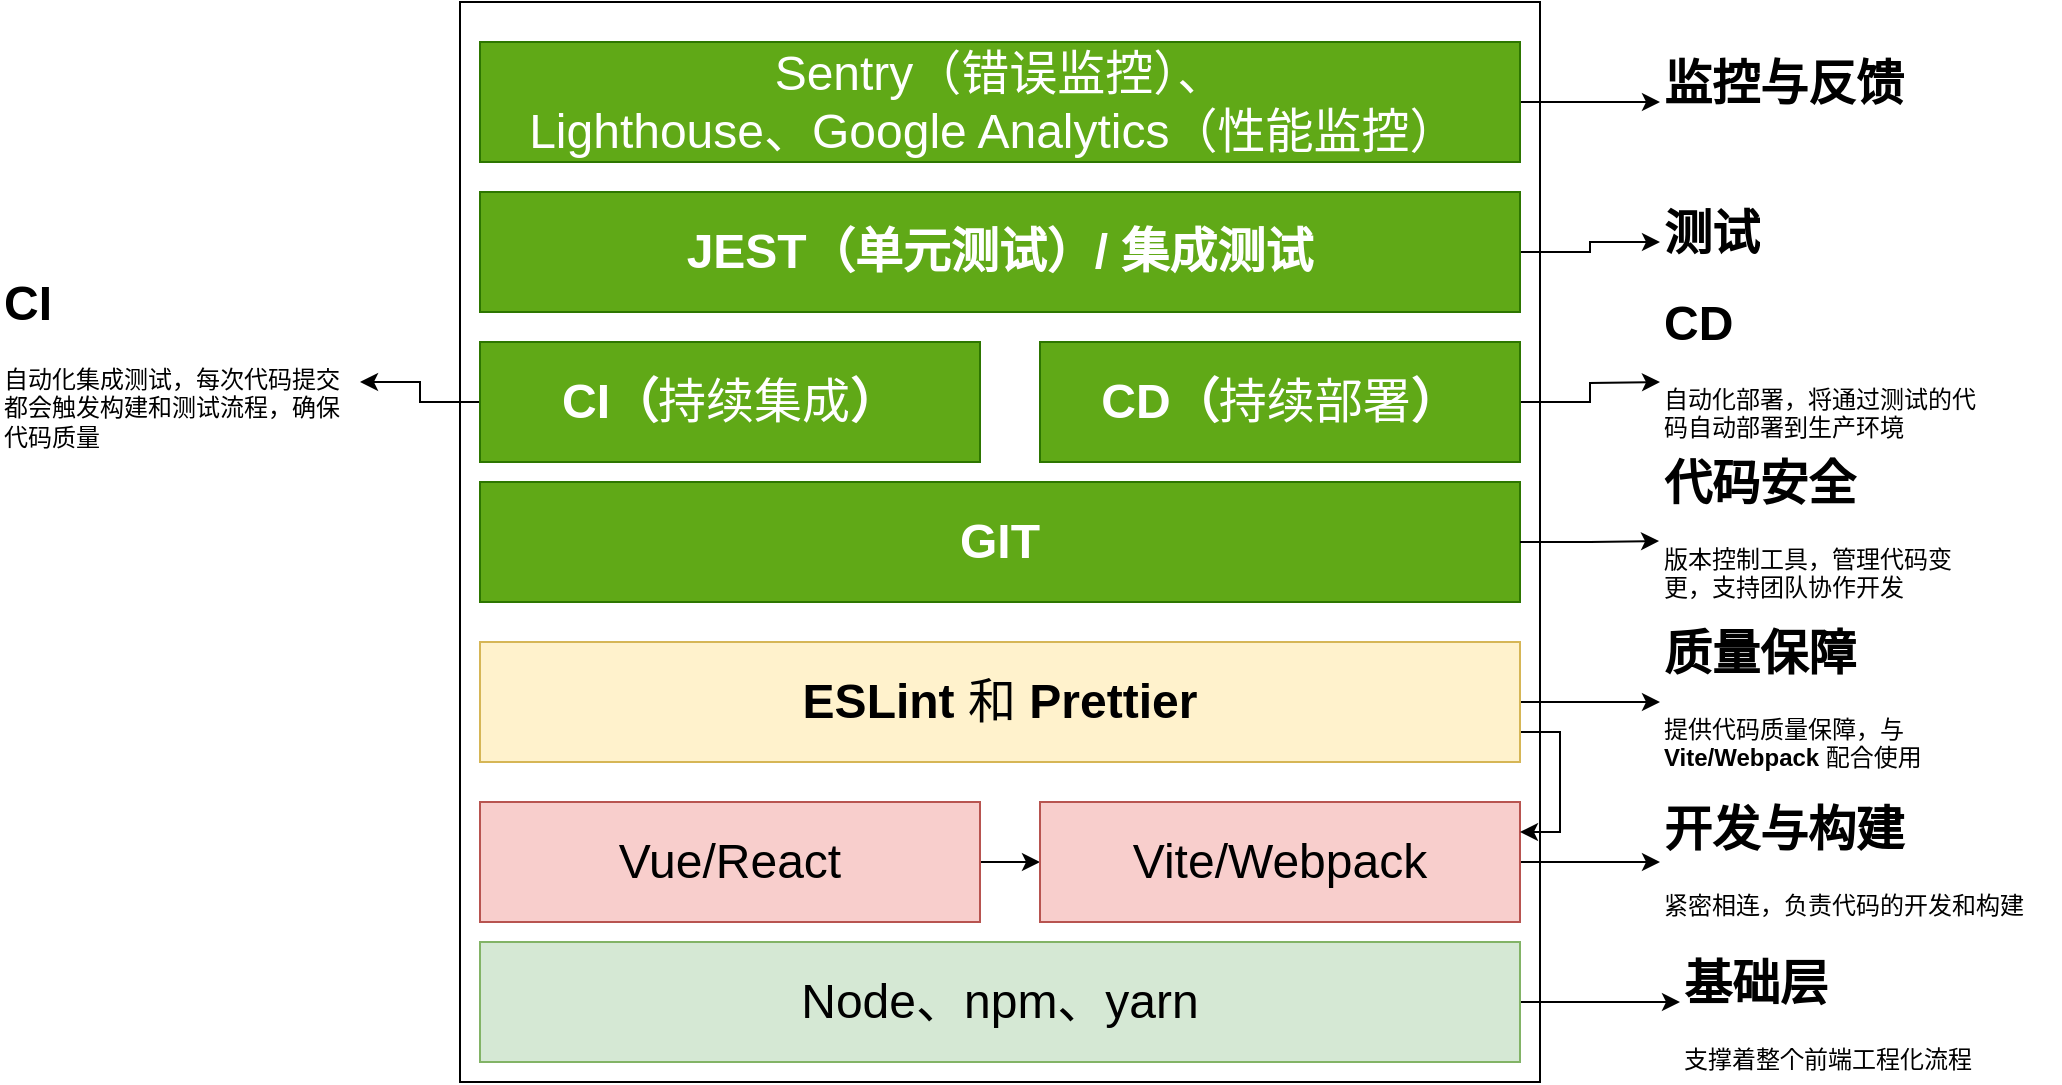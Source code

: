 <mxfile version="24.7.7">
  <diagram name="Page-1" id="SHX6oytUQxFrerYBpx-V">
    <mxGraphModel dx="1061" dy="1813" grid="1" gridSize="10" guides="1" tooltips="1" connect="1" arrows="1" fold="1" page="1" pageScale="1" pageWidth="850" pageHeight="1100" math="0" shadow="0">
      <root>
        <mxCell id="0" />
        <mxCell id="1" parent="0" />
        <mxCell id="z_TlRWwoF-MZvYyIJT39-3" value="" style="whiteSpace=wrap;html=1;aspect=fixed;" vertex="1" parent="1">
          <mxGeometry x="360" y="-40" width="540" height="540" as="geometry" />
        </mxCell>
        <mxCell id="z_TlRWwoF-MZvYyIJT39-6" value="" style="edgeStyle=orthogonalEdgeStyle;rounded=0;orthogonalLoop=1;jettySize=auto;html=1;" edge="1" parent="1" source="z_TlRWwoF-MZvYyIJT39-4">
          <mxGeometry relative="1" as="geometry">
            <mxPoint x="970" y="460" as="targetPoint" />
          </mxGeometry>
        </mxCell>
        <mxCell id="z_TlRWwoF-MZvYyIJT39-4" value="&lt;font style=&quot;font-size: 24px;&quot;&gt;Node、npm、yarn&lt;/font&gt;" style="rounded=0;whiteSpace=wrap;html=1;fillColor=#d5e8d4;strokeColor=#82b366;" vertex="1" parent="1">
          <mxGeometry x="370" y="430" width="520" height="60" as="geometry" />
        </mxCell>
        <mxCell id="z_TlRWwoF-MZvYyIJT39-7" value="&lt;h1 style=&quot;margin-top: 0px;&quot;&gt;基础层&lt;br&gt;&lt;/h1&gt;&lt;p&gt;支撑着整个前端工程化流程&lt;br&gt;&lt;/p&gt;" style="text;html=1;whiteSpace=wrap;overflow=hidden;rounded=0;" vertex="1" parent="1">
          <mxGeometry x="970" y="430" width="160" height="65" as="geometry" />
        </mxCell>
        <mxCell id="z_TlRWwoF-MZvYyIJT39-11" style="edgeStyle=orthogonalEdgeStyle;rounded=0;orthogonalLoop=1;jettySize=auto;html=1;exitX=1;exitY=0.5;exitDx=0;exitDy=0;entryX=0;entryY=0.5;entryDx=0;entryDy=0;" edge="1" parent="1" source="z_TlRWwoF-MZvYyIJT39-8" target="z_TlRWwoF-MZvYyIJT39-9">
          <mxGeometry relative="1" as="geometry" />
        </mxCell>
        <mxCell id="z_TlRWwoF-MZvYyIJT39-8" value="&lt;font style=&quot;font-size: 24px;&quot;&gt;Vue/React&lt;/font&gt;" style="rounded=0;whiteSpace=wrap;html=1;fillColor=#f8cecc;strokeColor=#b85450;" vertex="1" parent="1">
          <mxGeometry x="370" y="360" width="250" height="60" as="geometry" />
        </mxCell>
        <mxCell id="z_TlRWwoF-MZvYyIJT39-13" style="edgeStyle=orthogonalEdgeStyle;rounded=0;orthogonalLoop=1;jettySize=auto;html=1;exitX=1;exitY=0.5;exitDx=0;exitDy=0;entryX=0;entryY=0.5;entryDx=0;entryDy=0;" edge="1" parent="1" source="z_TlRWwoF-MZvYyIJT39-9" target="z_TlRWwoF-MZvYyIJT39-12">
          <mxGeometry relative="1" as="geometry" />
        </mxCell>
        <mxCell id="z_TlRWwoF-MZvYyIJT39-9" value="&lt;font style=&quot;font-size: 24px;&quot;&gt;Vite/Webpack&lt;/font&gt;" style="rounded=0;whiteSpace=wrap;html=1;fillColor=#f8cecc;strokeColor=#b85450;" vertex="1" parent="1">
          <mxGeometry x="650" y="360" width="240" height="60" as="geometry" />
        </mxCell>
        <mxCell id="z_TlRWwoF-MZvYyIJT39-12" value="&lt;h1 style=&quot;margin-top: 0px;&quot;&gt;开发与构建&lt;/h1&gt;&lt;p&gt;紧密相连，负责代码的开发和构建&lt;br&gt;&lt;/p&gt;" style="text;html=1;whiteSpace=wrap;overflow=hidden;rounded=0;" vertex="1" parent="1">
          <mxGeometry x="960" y="352.5" width="200" height="75" as="geometry" />
        </mxCell>
        <mxCell id="z_TlRWwoF-MZvYyIJT39-17" style="edgeStyle=orthogonalEdgeStyle;rounded=0;orthogonalLoop=1;jettySize=auto;html=1;entryX=0;entryY=0.5;entryDx=0;entryDy=0;" edge="1" parent="1" source="z_TlRWwoF-MZvYyIJT39-14" target="z_TlRWwoF-MZvYyIJT39-16">
          <mxGeometry relative="1" as="geometry">
            <mxPoint x="940" y="310" as="targetPoint" />
          </mxGeometry>
        </mxCell>
        <mxCell id="z_TlRWwoF-MZvYyIJT39-19" style="edgeStyle=orthogonalEdgeStyle;rounded=0;orthogonalLoop=1;jettySize=auto;html=1;exitX=1;exitY=0.75;exitDx=0;exitDy=0;entryX=1;entryY=0.25;entryDx=0;entryDy=0;" edge="1" parent="1" source="z_TlRWwoF-MZvYyIJT39-14" target="z_TlRWwoF-MZvYyIJT39-9">
          <mxGeometry relative="1" as="geometry" />
        </mxCell>
        <mxCell id="z_TlRWwoF-MZvYyIJT39-14" value="&lt;font style=&quot;font-size: 24px;&quot;&gt;&lt;strong&gt;ESLint&lt;/strong&gt; 和 &lt;strong&gt;Prettier&lt;/strong&gt;&lt;/font&gt;" style="rounded=0;whiteSpace=wrap;html=1;fillColor=#fff2cc;strokeColor=#d6b656;" vertex="1" parent="1">
          <mxGeometry x="370" y="280" width="520" height="60" as="geometry" />
        </mxCell>
        <mxCell id="z_TlRWwoF-MZvYyIJT39-16" value="&lt;h1 style=&quot;margin-top: 0px;&quot;&gt;质量保障&lt;/h1&gt;&lt;p&gt;提供代码质量保障，与 &lt;strong&gt;Vite/Webpack&lt;/strong&gt; 配合使用&lt;br&gt;&lt;/p&gt;" style="text;html=1;whiteSpace=wrap;overflow=hidden;rounded=0;" vertex="1" parent="1">
          <mxGeometry x="960" y="265" width="160" height="90" as="geometry" />
        </mxCell>
        <mxCell id="z_TlRWwoF-MZvYyIJT39-20" value="&lt;span style=&quot;font-size: 24px;&quot;&gt;&lt;b&gt;GIT&lt;/b&gt;&lt;/span&gt;" style="rounded=0;whiteSpace=wrap;html=1;fillColor=#60a917;strokeColor=#2D7600;fontColor=#ffffff;" vertex="1" parent="1">
          <mxGeometry x="370" y="200" width="520" height="60" as="geometry" />
        </mxCell>
        <mxCell id="z_TlRWwoF-MZvYyIJT39-21" value="&lt;h1 style=&quot;margin-top: 0px;&quot;&gt;代码安全&lt;/h1&gt;&lt;p&gt;版本控制工具，管理代码变更，支持团队协作开发&lt;br&gt;&lt;/p&gt;" style="text;html=1;whiteSpace=wrap;overflow=hidden;rounded=0;" vertex="1" parent="1">
          <mxGeometry x="960" y="180" width="160" height="80" as="geometry" />
        </mxCell>
        <mxCell id="z_TlRWwoF-MZvYyIJT39-22" style="edgeStyle=orthogonalEdgeStyle;rounded=0;orthogonalLoop=1;jettySize=auto;html=1;entryX=-0.003;entryY=0.619;entryDx=0;entryDy=0;entryPerimeter=0;" edge="1" parent="1" source="z_TlRWwoF-MZvYyIJT39-20" target="z_TlRWwoF-MZvYyIJT39-21">
          <mxGeometry relative="1" as="geometry" />
        </mxCell>
        <mxCell id="z_TlRWwoF-MZvYyIJT39-26" style="edgeStyle=orthogonalEdgeStyle;rounded=0;orthogonalLoop=1;jettySize=auto;html=1;entryX=1;entryY=0.5;entryDx=0;entryDy=0;" edge="1" parent="1" source="z_TlRWwoF-MZvYyIJT39-23" target="z_TlRWwoF-MZvYyIJT39-25">
          <mxGeometry relative="1" as="geometry">
            <mxPoint x="320" y="150" as="targetPoint" />
          </mxGeometry>
        </mxCell>
        <mxCell id="z_TlRWwoF-MZvYyIJT39-23" value="&lt;font style=&quot;font-size: 24px;&quot;&gt;&lt;b style=&quot;&quot;&gt;CI（&lt;/b&gt;&lt;font style=&quot;&quot;&gt;持续集成&lt;/font&gt;&lt;/font&gt;&lt;b style=&quot;font-size: 24px;&quot;&gt;）&lt;/b&gt;" style="rounded=0;whiteSpace=wrap;html=1;fillColor=#60a917;strokeColor=#2D7600;fontColor=#ffffff;" vertex="1" parent="1">
          <mxGeometry x="370" y="130" width="250" height="60" as="geometry" />
        </mxCell>
        <mxCell id="z_TlRWwoF-MZvYyIJT39-27" style="edgeStyle=orthogonalEdgeStyle;rounded=0;orthogonalLoop=1;jettySize=auto;html=1;" edge="1" parent="1" source="z_TlRWwoF-MZvYyIJT39-24">
          <mxGeometry relative="1" as="geometry">
            <mxPoint x="960" y="150" as="targetPoint" />
          </mxGeometry>
        </mxCell>
        <mxCell id="z_TlRWwoF-MZvYyIJT39-24" value="&lt;span style=&quot;font-size: 24px;&quot;&gt;&lt;b&gt;CD（&lt;/b&gt;&lt;/span&gt;&lt;font style=&quot;font-size: 24px;&quot;&gt;持续部署&lt;/font&gt;&lt;span style=&quot;font-size: 24px;&quot;&gt;&lt;b&gt;）&lt;/b&gt;&lt;/span&gt;" style="rounded=0;whiteSpace=wrap;html=1;fillColor=#60a917;strokeColor=#2D7600;fontColor=#ffffff;" vertex="1" parent="1">
          <mxGeometry x="650" y="130" width="240" height="60" as="geometry" />
        </mxCell>
        <mxCell id="z_TlRWwoF-MZvYyIJT39-25" value="&lt;h1 style=&quot;margin-top: 0px;&quot;&gt;CI&lt;/h1&gt;&lt;p&gt;自动化集成测试，每次代码提交都会触发构建和测试流程，确保代码质量&lt;br&gt;&lt;/p&gt;" style="text;html=1;whiteSpace=wrap;overflow=hidden;rounded=0;" vertex="1" parent="1">
          <mxGeometry x="130" y="90" width="180" height="120" as="geometry" />
        </mxCell>
        <mxCell id="z_TlRWwoF-MZvYyIJT39-28" value="&lt;h1 style=&quot;margin-top: 0px;&quot;&gt;CD&lt;/h1&gt;&lt;p&gt;自动化部署，将通过测试的代码自动部署到生产环境&lt;br&gt;&lt;/p&gt;" style="text;html=1;whiteSpace=wrap;overflow=hidden;rounded=0;" vertex="1" parent="1">
          <mxGeometry x="960" y="100" width="160" height="80" as="geometry" />
        </mxCell>
        <mxCell id="z_TlRWwoF-MZvYyIJT39-32" style="edgeStyle=orthogonalEdgeStyle;rounded=0;orthogonalLoop=1;jettySize=auto;html=1;exitX=1;exitY=0.5;exitDx=0;exitDy=0;entryX=0;entryY=0.5;entryDx=0;entryDy=0;" edge="1" parent="1" source="z_TlRWwoF-MZvYyIJT39-29" target="z_TlRWwoF-MZvYyIJT39-31">
          <mxGeometry relative="1" as="geometry" />
        </mxCell>
        <mxCell id="z_TlRWwoF-MZvYyIJT39-29" value="&lt;span style=&quot;font-size: 24px;&quot;&gt;&lt;b&gt;JEST（单元测试）/ 集成测试&lt;/b&gt;&lt;/span&gt;" style="rounded=0;whiteSpace=wrap;html=1;fillColor=#60a917;strokeColor=#2D7600;fontColor=#ffffff;" vertex="1" parent="1">
          <mxGeometry x="370" y="55" width="520" height="60" as="geometry" />
        </mxCell>
        <mxCell id="z_TlRWwoF-MZvYyIJT39-35" style="edgeStyle=orthogonalEdgeStyle;rounded=0;orthogonalLoop=1;jettySize=auto;html=1;entryX=0;entryY=0.5;entryDx=0;entryDy=0;" edge="1" parent="1" source="z_TlRWwoF-MZvYyIJT39-30" target="z_TlRWwoF-MZvYyIJT39-33">
          <mxGeometry relative="1" as="geometry" />
        </mxCell>
        <mxCell id="z_TlRWwoF-MZvYyIJT39-30" value="&lt;font style=&quot;font-size: 24px;&quot;&gt;Sentry（错误监控）、&lt;/font&gt;&lt;div&gt;&lt;font style=&quot;font-size: 24px;&quot;&gt;Lighthouse、Google Analytics（性能监控）&amp;nbsp;&lt;/font&gt;&lt;/div&gt;" style="rounded=0;whiteSpace=wrap;html=1;fillColor=#60a917;strokeColor=#2D7600;fontColor=#ffffff;" vertex="1" parent="1">
          <mxGeometry x="370" y="-20" width="520" height="60" as="geometry" />
        </mxCell>
        <mxCell id="z_TlRWwoF-MZvYyIJT39-31" value="&lt;h1 style=&quot;margin-top: 0px;&quot;&gt;测试&lt;/h1&gt;" style="text;html=1;whiteSpace=wrap;overflow=hidden;rounded=0;" vertex="1" parent="1">
          <mxGeometry x="960" y="55" width="140" height="50" as="geometry" />
        </mxCell>
        <mxCell id="z_TlRWwoF-MZvYyIJT39-33" value="&lt;h1 style=&quot;margin-top: 0px;&quot;&gt;监控与反馈&lt;br&gt;&lt;/h1&gt;&lt;p&gt;&lt;br&gt;&lt;/p&gt;" style="text;html=1;whiteSpace=wrap;overflow=hidden;rounded=0;" vertex="1" parent="1">
          <mxGeometry x="960" y="-20" width="150" height="60" as="geometry" />
        </mxCell>
      </root>
    </mxGraphModel>
  </diagram>
</mxfile>
